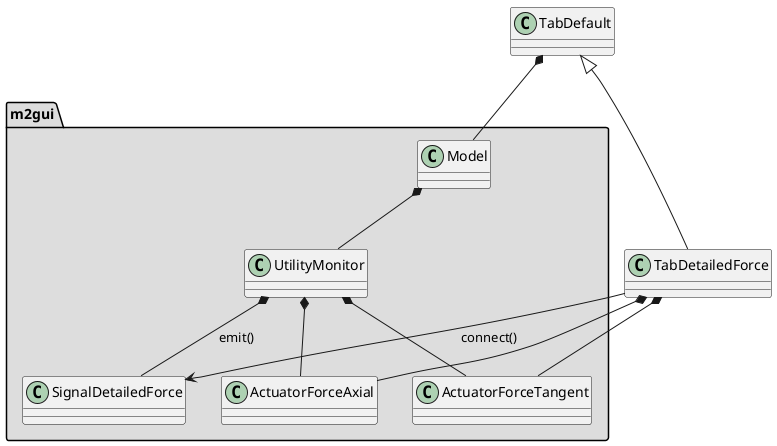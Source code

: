 @startuml
package "m2gui" #DDDDDD {
  Model *-- UtilityMonitor
  UtilityMonitor *-- SignalDetailedForce : emit()
  UtilityMonitor *-- ActuatorForceAxial
  UtilityMonitor *-- ActuatorForceTangent
}

TabDefault *-- Model
TabDefault <|-- TabDetailedForce

TabDetailedForce --> SignalDetailedForce : connect()
TabDetailedForce *-- ActuatorForceAxial
TabDetailedForce *-- ActuatorForceTangent
@enduml
